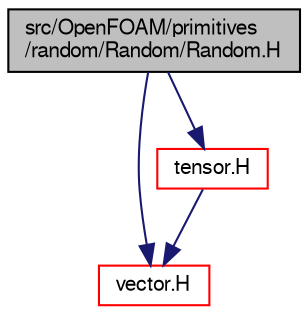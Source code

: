 digraph "src/OpenFOAM/primitives/random/Random/Random.H"
{
  bgcolor="transparent";
  edge [fontname="FreeSans",fontsize="10",labelfontname="FreeSans",labelfontsize="10"];
  node [fontname="FreeSans",fontsize="10",shape=record];
  Node1 [label="src/OpenFOAM/primitives\l/random/Random/Random.H",height=0.2,width=0.4,color="black", fillcolor="grey75", style="filled" fontcolor="black"];
  Node1 -> Node2 [color="midnightblue",fontsize="10",style="solid",fontname="FreeSans"];
  Node2 [label="vector.H",height=0.2,width=0.4,color="red",URL="$a08584.html"];
  Node1 -> Node3 [color="midnightblue",fontsize="10",style="solid",fontname="FreeSans"];
  Node3 [label="tensor.H",height=0.2,width=0.4,color="red",URL="$a08556.html"];
  Node3 -> Node2 [color="midnightblue",fontsize="10",style="solid",fontname="FreeSans"];
}
